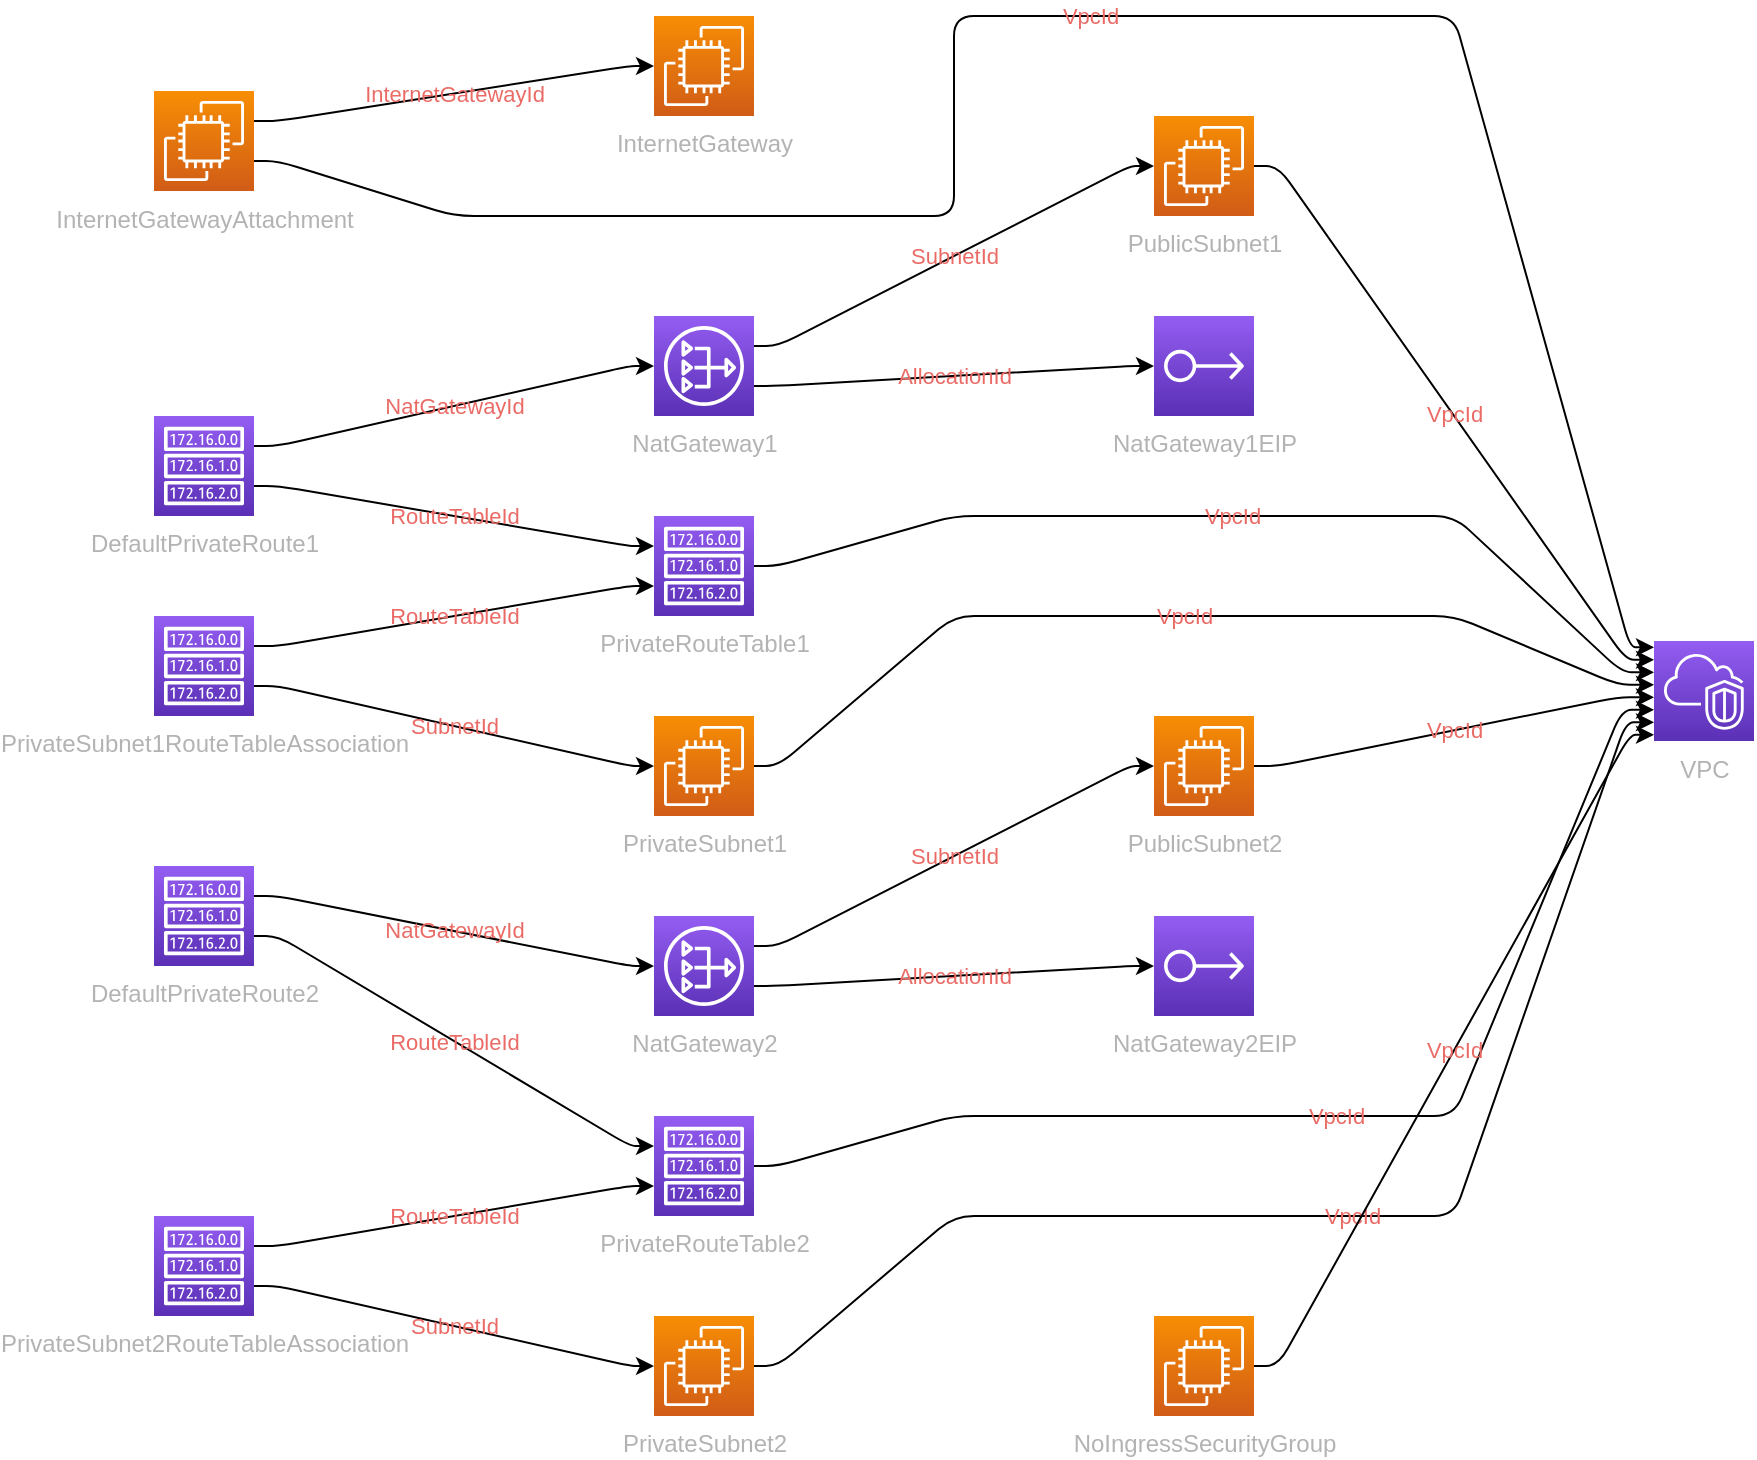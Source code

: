 <mxfile version="13.1.3" pages="2">
            <diagram id="diagramid" name="Diagram">
              <mxGraphModel><root><mxCell id="0"/><mxCell id="1" parent="0"/><mxCell id="2" value="VPC" style="outlineConnect=0;fontColor=#B3B3B3;gradientColor=#945DF2;gradientDirection=north;fillColor=#5A30B5;strokeColor=#ffffff;dashed=0;verticalLabelPosition=bottom;verticalAlign=top;align=center;html=1;fontSize=12;fontStyle=0;aspect=fixed;shape=mxgraph.aws4.resourceIcon;resIcon=mxgraph.aws4.vpc;" vertex="1" parent="1"><mxGeometry x="750" y="312.5" width="50" height="50" as="geometry"/></mxCell><mxCell id="3" value="InternetGateway" style="outlineConnect=0;fontColor=#B3B3B3;gradientColor=#F78E04;gradientDirection=north;fillColor=#D05C17;strokeColor=#ffffff;dashed=0;verticalLabelPosition=bottom;verticalAlign=top;align=center;html=1;fontSize=12;fontStyle=0;aspect=fixed;shape=mxgraph.aws4.resourceIcon;resIcon=mxgraph.aws4.ec2;" vertex="1" parent="1"><mxGeometry x="250" width="50" height="50" as="geometry"/></mxCell><mxCell id="4" value="InternetGatewayAttachment" style="outlineConnect=0;fontColor=#B3B3B3;gradientColor=#F78E04;gradientDirection=north;fillColor=#D05C17;strokeColor=#ffffff;dashed=0;verticalLabelPosition=bottom;verticalAlign=top;align=center;html=1;fontSize=12;fontStyle=0;aspect=fixed;shape=mxgraph.aws4.resourceIcon;resIcon=mxgraph.aws4.ec2;" vertex="1" parent="1"><mxGeometry y="37.5" width="50" height="50" as="geometry"/></mxCell><mxCell id="5" value="PublicSubnet1" style="outlineConnect=0;fontColor=#B3B3B3;gradientColor=#F78E04;gradientDirection=north;fillColor=#D05C17;strokeColor=#ffffff;dashed=0;verticalLabelPosition=bottom;verticalAlign=top;align=center;html=1;fontSize=12;fontStyle=0;aspect=fixed;shape=mxgraph.aws4.resourceIcon;resIcon=mxgraph.aws4.ec2;" vertex="1" parent="1"><mxGeometry x="500" y="50" width="50" height="50" as="geometry"/></mxCell><mxCell id="6" value="PublicSubnet2" style="outlineConnect=0;fontColor=#B3B3B3;gradientColor=#F78E04;gradientDirection=north;fillColor=#D05C17;strokeColor=#ffffff;dashed=0;verticalLabelPosition=bottom;verticalAlign=top;align=center;html=1;fontSize=12;fontStyle=0;aspect=fixed;shape=mxgraph.aws4.resourceIcon;resIcon=mxgraph.aws4.ec2;" vertex="1" parent="1"><mxGeometry x="500" y="350" width="50" height="50" as="geometry"/></mxCell><mxCell id="7" value="PrivateSubnet1" style="outlineConnect=0;fontColor=#B3B3B3;gradientColor=#F78E04;gradientDirection=north;fillColor=#D05C17;strokeColor=#ffffff;dashed=0;verticalLabelPosition=bottom;verticalAlign=top;align=center;html=1;fontSize=12;fontStyle=0;aspect=fixed;shape=mxgraph.aws4.resourceIcon;resIcon=mxgraph.aws4.ec2;" vertex="1" parent="1"><mxGeometry x="250" y="350" width="50" height="50" as="geometry"/></mxCell><mxCell id="8" value="PrivateSubnet2" style="outlineConnect=0;fontColor=#B3B3B3;gradientColor=#F78E04;gradientDirection=north;fillColor=#D05C17;strokeColor=#ffffff;dashed=0;verticalLabelPosition=bottom;verticalAlign=top;align=center;html=1;fontSize=12;fontStyle=0;aspect=fixed;shape=mxgraph.aws4.resourceIcon;resIcon=mxgraph.aws4.ec2;" vertex="1" parent="1"><mxGeometry x="250" y="650" width="50" height="50" as="geometry"/></mxCell><mxCell id="9" value="NatGateway1EIP" style="outlineConnect=0;fontColor=#B3B3B3;gradientColor=#945DF2;gradientDirection=north;fillColor=#5A30B5;strokeColor=#ffffff;dashed=0;verticalLabelPosition=bottom;verticalAlign=top;align=center;html=1;fontSize=12;fontStyle=0;aspect=fixed;shape=mxgraph.aws4.resourceIcon;resIcon=mxgraph.aws4.elastic_ip_address;" vertex="1" parent="1"><mxGeometry x="500" y="150" width="50" height="50" as="geometry"/></mxCell><mxCell id="10" value="NatGateway2EIP" style="outlineConnect=0;fontColor=#B3B3B3;gradientColor=#945DF2;gradientDirection=north;fillColor=#5A30B5;strokeColor=#ffffff;dashed=0;verticalLabelPosition=bottom;verticalAlign=top;align=center;html=1;fontSize=12;fontStyle=0;aspect=fixed;shape=mxgraph.aws4.resourceIcon;resIcon=mxgraph.aws4.elastic_ip_address;" vertex="1" parent="1"><mxGeometry x="500" y="450" width="50" height="50" as="geometry"/></mxCell><mxCell id="11" value="NatGateway1" style="outlineConnect=0;fontColor=#B3B3B3;gradientColor=#945DF2;gradientDirection=north;fillColor=#5A30B5;strokeColor=#ffffff;dashed=0;verticalLabelPosition=bottom;verticalAlign=top;align=center;html=1;fontSize=12;fontStyle=0;aspect=fixed;shape=mxgraph.aws4.resourceIcon;resIcon=mxgraph.aws4.nat_gateway;" vertex="1" parent="1"><mxGeometry x="250" y="150" width="50" height="50" as="geometry"/></mxCell><mxCell id="12" value="NatGateway2" style="outlineConnect=0;fontColor=#B3B3B3;gradientColor=#945DF2;gradientDirection=north;fillColor=#5A30B5;strokeColor=#ffffff;dashed=0;verticalLabelPosition=bottom;verticalAlign=top;align=center;html=1;fontSize=12;fontStyle=0;aspect=fixed;shape=mxgraph.aws4.resourceIcon;resIcon=mxgraph.aws4.nat_gateway;" vertex="1" parent="1"><mxGeometry x="250" y="450" width="50" height="50" as="geometry"/></mxCell><mxCell id="13" value="PrivateRouteTable1" style="outlineConnect=0;fontColor=#B3B3B3;gradientColor=#945DF2;gradientDirection=north;fillColor=#5A30B5;strokeColor=#ffffff;dashed=0;verticalLabelPosition=bottom;verticalAlign=top;align=center;html=1;fontSize=12;fontStyle=0;aspect=fixed;shape=mxgraph.aws4.resourceIcon;resIcon=mxgraph.aws4.route_table;" vertex="1" parent="1"><mxGeometry x="250" y="250" width="50" height="50" as="geometry"/></mxCell><mxCell id="14" value="DefaultPrivateRoute1" style="outlineConnect=0;fontColor=#B3B3B3;gradientColor=#945DF2;gradientDirection=north;fillColor=#5A30B5;strokeColor=#ffffff;dashed=0;verticalLabelPosition=bottom;verticalAlign=top;align=center;html=1;fontSize=12;fontStyle=0;aspect=fixed;shape=mxgraph.aws4.resourceIcon;resIcon=mxgraph.aws4.route_table;" vertex="1" parent="1"><mxGeometry y="200" width="50" height="50" as="geometry"/></mxCell><mxCell id="15" value="PrivateSubnet1RouteTableAssociation" style="outlineConnect=0;fontColor=#B3B3B3;gradientColor=#945DF2;gradientDirection=north;fillColor=#5A30B5;strokeColor=#ffffff;dashed=0;verticalLabelPosition=bottom;verticalAlign=top;align=center;html=1;fontSize=12;fontStyle=0;aspect=fixed;shape=mxgraph.aws4.resourceIcon;resIcon=mxgraph.aws4.route_table;" vertex="1" parent="1"><mxGeometry y="300" width="50" height="50" as="geometry"/></mxCell><mxCell id="16" value="PrivateRouteTable2" style="outlineConnect=0;fontColor=#B3B3B3;gradientColor=#945DF2;gradientDirection=north;fillColor=#5A30B5;strokeColor=#ffffff;dashed=0;verticalLabelPosition=bottom;verticalAlign=top;align=center;html=1;fontSize=12;fontStyle=0;aspect=fixed;shape=mxgraph.aws4.resourceIcon;resIcon=mxgraph.aws4.route_table;" vertex="1" parent="1"><mxGeometry x="250" y="550" width="50" height="50" as="geometry"/></mxCell><mxCell id="17" value="DefaultPrivateRoute2" style="outlineConnect=0;fontColor=#B3B3B3;gradientColor=#945DF2;gradientDirection=north;fillColor=#5A30B5;strokeColor=#ffffff;dashed=0;verticalLabelPosition=bottom;verticalAlign=top;align=center;html=1;fontSize=12;fontStyle=0;aspect=fixed;shape=mxgraph.aws4.resourceIcon;resIcon=mxgraph.aws4.route_table;" vertex="1" parent="1"><mxGeometry y="425" width="50" height="50" as="geometry"/></mxCell><mxCell id="18" value="PrivateSubnet2RouteTableAssociation" style="outlineConnect=0;fontColor=#B3B3B3;gradientColor=#945DF2;gradientDirection=north;fillColor=#5A30B5;strokeColor=#ffffff;dashed=0;verticalLabelPosition=bottom;verticalAlign=top;align=center;html=1;fontSize=12;fontStyle=0;aspect=fixed;shape=mxgraph.aws4.resourceIcon;resIcon=mxgraph.aws4.route_table;" vertex="1" parent="1"><mxGeometry y="600" width="50" height="50" as="geometry"/></mxCell><mxCell id="19" value="NoIngressSecurityGroup" style="outlineConnect=0;fontColor=#B3B3B3;gradientColor=#F78E04;gradientDirection=north;fillColor=#D05C17;strokeColor=#ffffff;dashed=0;verticalLabelPosition=bottom;verticalAlign=top;align=center;html=1;fontSize=12;fontStyle=0;aspect=fixed;shape=mxgraph.aws4.resourceIcon;resIcon=mxgraph.aws4.ec2;" vertex="1" parent="1"><mxGeometry x="500" y="650" width="50" height="50" as="geometry"/></mxCell><mxCell id="InternetGateway|InternetGatewayAttachment" value="InternetGatewayId" style="edgeStyle=orthogonalEdgeStyle;rounded=1;orthogonalLoop=1;jettySize=auto;html=1;labelBackgroundColor=none;fontColor=#EA6B66;noEdgeStyle=1;orthogonal=1;" edge="1" parent="1" source="4" target="3"><mxGeometry relative="1" as="geometry"><Array as="points"><mxPoint x="62" y="52.5"/><mxPoint x="238" y="25"/></Array></mxGeometry></mxCell><mxCell id="VPC|InternetGatewayAttachment" value="VpcId" style="edgeStyle=orthogonalEdgeStyle;rounded=1;orthogonalLoop=1;jettySize=auto;html=1;labelBackgroundColor=none;fontColor=#EA6B66;noEdgeStyle=1;orthogonal=1;" edge="1" parent="1" source="4" target="2"><mxGeometry relative="1" as="geometry"><Array as="points"><mxPoint x="62" y="72.5"/><mxPoint x="150" y="100"/><mxPoint x="400" y="100"/><mxPoint x="400"/><mxPoint x="650"/><mxPoint x="738" y="315.625"/></Array></mxGeometry></mxCell><mxCell id="VPC|PublicSubnet1" value="VpcId" style="edgeStyle=orthogonalEdgeStyle;rounded=1;orthogonalLoop=1;jettySize=auto;html=1;labelBackgroundColor=none;fontColor=#EA6B66;noEdgeStyle=1;orthogonal=1;" edge="1" parent="1" source="5" target="2"><mxGeometry relative="1" as="geometry"><Array as="points"><mxPoint x="562" y="75"/><mxPoint x="736" y="321.875"/></Array></mxGeometry></mxCell><mxCell id="VPC|PublicSubnet2" value="VpcId" style="edgeStyle=orthogonalEdgeStyle;rounded=1;orthogonalLoop=1;jettySize=auto;html=1;labelBackgroundColor=none;fontColor=#EA6B66;noEdgeStyle=1;orthogonal=1;" edge="1" parent="1" source="6" target="2"><mxGeometry relative="1" as="geometry"><Array as="points"><mxPoint x="562" y="375"/><mxPoint x="732" y="340.625"/></Array></mxGeometry></mxCell><mxCell id="VPC|PrivateSubnet1" value="VpcId" style="edgeStyle=orthogonalEdgeStyle;rounded=1;orthogonalLoop=1;jettySize=auto;html=1;labelBackgroundColor=none;fontColor=#EA6B66;noEdgeStyle=1;orthogonal=1;" edge="1" parent="1" source="7" target="2"><mxGeometry relative="1" as="geometry"><Array as="points"><mxPoint x="312" y="375"/><mxPoint x="400" y="300"/><mxPoint x="650" y="300"/><mxPoint x="732" y="334.375"/></Array></mxGeometry></mxCell><mxCell id="VPC|PrivateSubnet2" value="VpcId" style="edgeStyle=orthogonalEdgeStyle;rounded=1;orthogonalLoop=1;jettySize=auto;html=1;labelBackgroundColor=none;fontColor=#EA6B66;noEdgeStyle=1;orthogonal=1;" edge="1" parent="1" source="8" target="2"><mxGeometry relative="1" as="geometry"><Array as="points"><mxPoint x="312" y="675"/><mxPoint x="400" y="600"/><mxPoint x="650" y="600"/><mxPoint x="736" y="353.125"/></Array></mxGeometry></mxCell><mxCell id="PublicSubnet1|NatGateway1" value="SubnetId" style="edgeStyle=orthogonalEdgeStyle;rounded=1;orthogonalLoop=1;jettySize=auto;html=1;labelBackgroundColor=none;fontColor=#EA6B66;noEdgeStyle=1;orthogonal=1;" edge="1" parent="1" source="11" target="5"><mxGeometry relative="1" as="geometry"><Array as="points"><mxPoint x="312" y="165"/><mxPoint x="488" y="75"/></Array></mxGeometry></mxCell><mxCell id="NatGateway1EIP|NatGateway1" value="AllocationId" style="edgeStyle=orthogonalEdgeStyle;rounded=1;orthogonalLoop=1;jettySize=auto;html=1;labelBackgroundColor=none;fontColor=#EA6B66;noEdgeStyle=1;orthogonal=1;" edge="1" parent="1" source="11" target="9"><mxGeometry relative="1" as="geometry"><Array as="points"><mxPoint x="312" y="185"/><mxPoint x="488" y="175"/></Array></mxGeometry></mxCell><mxCell id="PublicSubnet2|NatGateway2" value="SubnetId" style="edgeStyle=orthogonalEdgeStyle;rounded=1;orthogonalLoop=1;jettySize=auto;html=1;labelBackgroundColor=none;fontColor=#EA6B66;noEdgeStyle=1;orthogonal=1;" edge="1" parent="1" source="12" target="6"><mxGeometry relative="1" as="geometry"><Array as="points"><mxPoint x="312" y="465"/><mxPoint x="488" y="375"/></Array></mxGeometry></mxCell><mxCell id="NatGateway2EIP|NatGateway2" value="AllocationId" style="edgeStyle=orthogonalEdgeStyle;rounded=1;orthogonalLoop=1;jettySize=auto;html=1;labelBackgroundColor=none;fontColor=#EA6B66;noEdgeStyle=1;orthogonal=1;" edge="1" parent="1" source="12" target="10"><mxGeometry relative="1" as="geometry"><Array as="points"><mxPoint x="312" y="485"/><mxPoint x="488" y="475"/></Array></mxGeometry></mxCell><mxCell id="VPC|PrivateRouteTable1" value="VpcId" style="edgeStyle=orthogonalEdgeStyle;rounded=1;orthogonalLoop=1;jettySize=auto;html=1;labelBackgroundColor=none;fontColor=#EA6B66;noEdgeStyle=1;orthogonal=1;" edge="1" parent="1" source="13" target="2"><mxGeometry relative="1" as="geometry"><Array as="points"><mxPoint x="312" y="275"/><mxPoint x="400" y="250"/><mxPoint x="650" y="250"/><mxPoint x="734" y="328.125"/></Array></mxGeometry></mxCell><mxCell id="PrivateRouteTable1|DefaultPrivateRoute1" value="RouteTableId" style="edgeStyle=orthogonalEdgeStyle;rounded=1;orthogonalLoop=1;jettySize=auto;html=1;labelBackgroundColor=none;fontColor=#EA6B66;noEdgeStyle=1;orthogonal=1;" edge="1" parent="1" source="14" target="13"><mxGeometry relative="1" as="geometry"><Array as="points"><mxPoint x="62" y="235"/><mxPoint x="238" y="265"/></Array></mxGeometry></mxCell><mxCell id="NatGateway1|DefaultPrivateRoute1" value="NatGatewayId" style="edgeStyle=orthogonalEdgeStyle;rounded=1;orthogonalLoop=1;jettySize=auto;html=1;labelBackgroundColor=none;fontColor=#EA6B66;noEdgeStyle=1;orthogonal=1;" edge="1" parent="1" source="14" target="11"><mxGeometry relative="1" as="geometry"><Array as="points"><mxPoint x="62" y="215"/><mxPoint x="238" y="175"/></Array></mxGeometry></mxCell><mxCell id="PrivateRouteTable1|PrivateSubnet1RouteTableAssociation" value="RouteTableId" style="edgeStyle=orthogonalEdgeStyle;rounded=1;orthogonalLoop=1;jettySize=auto;html=1;labelBackgroundColor=none;fontColor=#EA6B66;noEdgeStyle=1;orthogonal=1;" edge="1" parent="1" source="15" target="13"><mxGeometry relative="1" as="geometry"><Array as="points"><mxPoint x="62" y="315"/><mxPoint x="238" y="285"/></Array></mxGeometry></mxCell><mxCell id="PrivateSubnet1|PrivateSubnet1RouteTableAssociation" value="SubnetId" style="edgeStyle=orthogonalEdgeStyle;rounded=1;orthogonalLoop=1;jettySize=auto;html=1;labelBackgroundColor=none;fontColor=#EA6B66;noEdgeStyle=1;orthogonal=1;" edge="1" parent="1" source="15" target="7"><mxGeometry relative="1" as="geometry"><Array as="points"><mxPoint x="62" y="335"/><mxPoint x="238" y="375"/></Array></mxGeometry></mxCell><mxCell id="VPC|PrivateRouteTable2" value="VpcId" style="edgeStyle=orthogonalEdgeStyle;rounded=1;orthogonalLoop=1;jettySize=auto;html=1;labelBackgroundColor=none;fontColor=#EA6B66;noEdgeStyle=1;orthogonal=1;" edge="1" parent="1" source="16" target="2"><mxGeometry relative="1" as="geometry"><Array as="points"><mxPoint x="312" y="575"/><mxPoint x="400" y="550"/><mxPoint x="650" y="550"/><mxPoint x="734" y="346.875"/></Array></mxGeometry></mxCell><mxCell id="PrivateRouteTable2|DefaultPrivateRoute2" value="RouteTableId" style="edgeStyle=orthogonalEdgeStyle;rounded=1;orthogonalLoop=1;jettySize=auto;html=1;labelBackgroundColor=none;fontColor=#EA6B66;noEdgeStyle=1;orthogonal=1;" edge="1" parent="1" source="17" target="16"><mxGeometry relative="1" as="geometry"><Array as="points"><mxPoint x="62" y="460"/><mxPoint x="238" y="565"/></Array></mxGeometry></mxCell><mxCell id="NatGateway2|DefaultPrivateRoute2" value="NatGatewayId" style="edgeStyle=orthogonalEdgeStyle;rounded=1;orthogonalLoop=1;jettySize=auto;html=1;labelBackgroundColor=none;fontColor=#EA6B66;noEdgeStyle=1;orthogonal=1;" edge="1" parent="1" source="17" target="12"><mxGeometry relative="1" as="geometry"><Array as="points"><mxPoint x="62" y="440"/><mxPoint x="238" y="475"/></Array></mxGeometry></mxCell><mxCell id="PrivateRouteTable2|PrivateSubnet2RouteTableAssociation" value="RouteTableId" style="edgeStyle=orthogonalEdgeStyle;rounded=1;orthogonalLoop=1;jettySize=auto;html=1;labelBackgroundColor=none;fontColor=#EA6B66;noEdgeStyle=1;orthogonal=1;" edge="1" parent="1" source="18" target="16"><mxGeometry relative="1" as="geometry"><Array as="points"><mxPoint x="62" y="615"/><mxPoint x="238" y="585"/></Array></mxGeometry></mxCell><mxCell id="PrivateSubnet2|PrivateSubnet2RouteTableAssociation" value="SubnetId" style="edgeStyle=orthogonalEdgeStyle;rounded=1;orthogonalLoop=1;jettySize=auto;html=1;labelBackgroundColor=none;fontColor=#EA6B66;noEdgeStyle=1;orthogonal=1;" edge="1" parent="1" source="18" target="8"><mxGeometry relative="1" as="geometry"><Array as="points"><mxPoint x="62" y="635"/><mxPoint x="238" y="675"/></Array></mxGeometry></mxCell><mxCell id="VPC|NoIngressSecurityGroup" value="VpcId" style="edgeStyle=orthogonalEdgeStyle;rounded=1;orthogonalLoop=1;jettySize=auto;html=1;labelBackgroundColor=none;fontColor=#EA6B66;noEdgeStyle=1;orthogonal=1;" edge="1" parent="1" source="19" target="2"><mxGeometry relative="1" as="geometry"><Array as="points"><mxPoint x="562" y="675"/><mxPoint x="738" y="359.375"/></Array></mxGeometry></mxCell></root></mxGraphModel>
            </diagram>
          </mxfile>